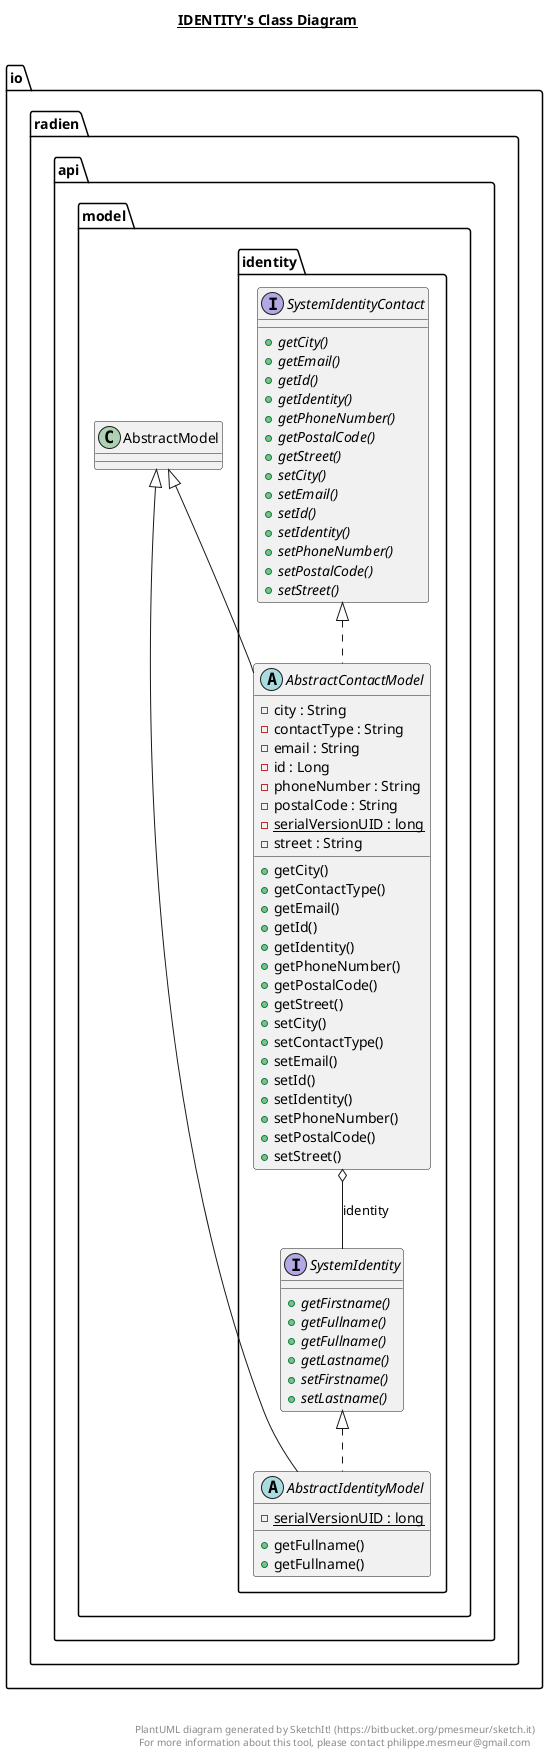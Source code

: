 @startuml

title __IDENTITY's Class Diagram__\n

  namespace io.radien.api {
    namespace model {
      namespace identity {
        abstract class io.radien.api.model.identity.AbstractContactModel {
            - city : String
            - contactType : String
            - email : String
            - id : Long
            - phoneNumber : String
            - postalCode : String
            {static} - serialVersionUID : long
            - street : String
            + getCity()
            + getContactType()
            + getEmail()
            + getId()
            + getIdentity()
            + getPhoneNumber()
            + getPostalCode()
            + getStreet()
            + setCity()
            + setContactType()
            + setEmail()
            + setId()
            + setIdentity()
            + setPhoneNumber()
            + setPostalCode()
            + setStreet()
        }
      }
    }
  }
  

  namespace io.radien.api {
    namespace model {
      namespace identity {
        abstract class io.radien.api.model.identity.AbstractIdentityModel {
            {static} - serialVersionUID : long
            + getFullname()
            + getFullname()
        }
      }
    }
  }
  

  namespace io.radien.api {
    namespace model {
      namespace identity {
        interface io.radien.api.model.identity.SystemIdentity {
            {abstract} + getFirstname()
            {abstract} + getFullname()
            {abstract} + getFullname()
            {abstract} + getLastname()
            {abstract} + setFirstname()
            {abstract} + setLastname()
        }
      }
    }
  }
  

  namespace io.radien.api {
    namespace model {
      namespace identity {
        interface io.radien.api.model.identity.SystemIdentityContact {
            {abstract} + getCity()
            {abstract} + getEmail()
            {abstract} + getId()
            {abstract} + getIdentity()
            {abstract} + getPhoneNumber()
            {abstract} + getPostalCode()
            {abstract} + getStreet()
            {abstract} + setCity()
            {abstract} + setEmail()
            {abstract} + setId()
            {abstract} + setIdentity()
            {abstract} + setPhoneNumber()
            {abstract} + setPostalCode()
            {abstract} + setStreet()
        }
      }
    }
  }
  

  io.radien.api.model.identity.AbstractContactModel .up.|> io.radien.api.model.identity.SystemIdentityContact
  io.radien.api.model.identity.AbstractContactModel -up-|> io.radien.api.model.AbstractModel
  io.radien.api.model.identity.AbstractContactModel o-- io.radien.api.model.identity.SystemIdentity : identity
  io.radien.api.model.identity.AbstractIdentityModel .up.|> io.radien.api.model.identity.SystemIdentity
  io.radien.api.model.identity.AbstractIdentityModel -up-|> io.radien.api.model.AbstractModel


right footer


PlantUML diagram generated by SketchIt! (https://bitbucket.org/pmesmeur/sketch.it)
For more information about this tool, please contact philippe.mesmeur@gmail.com
endfooter

@enduml
